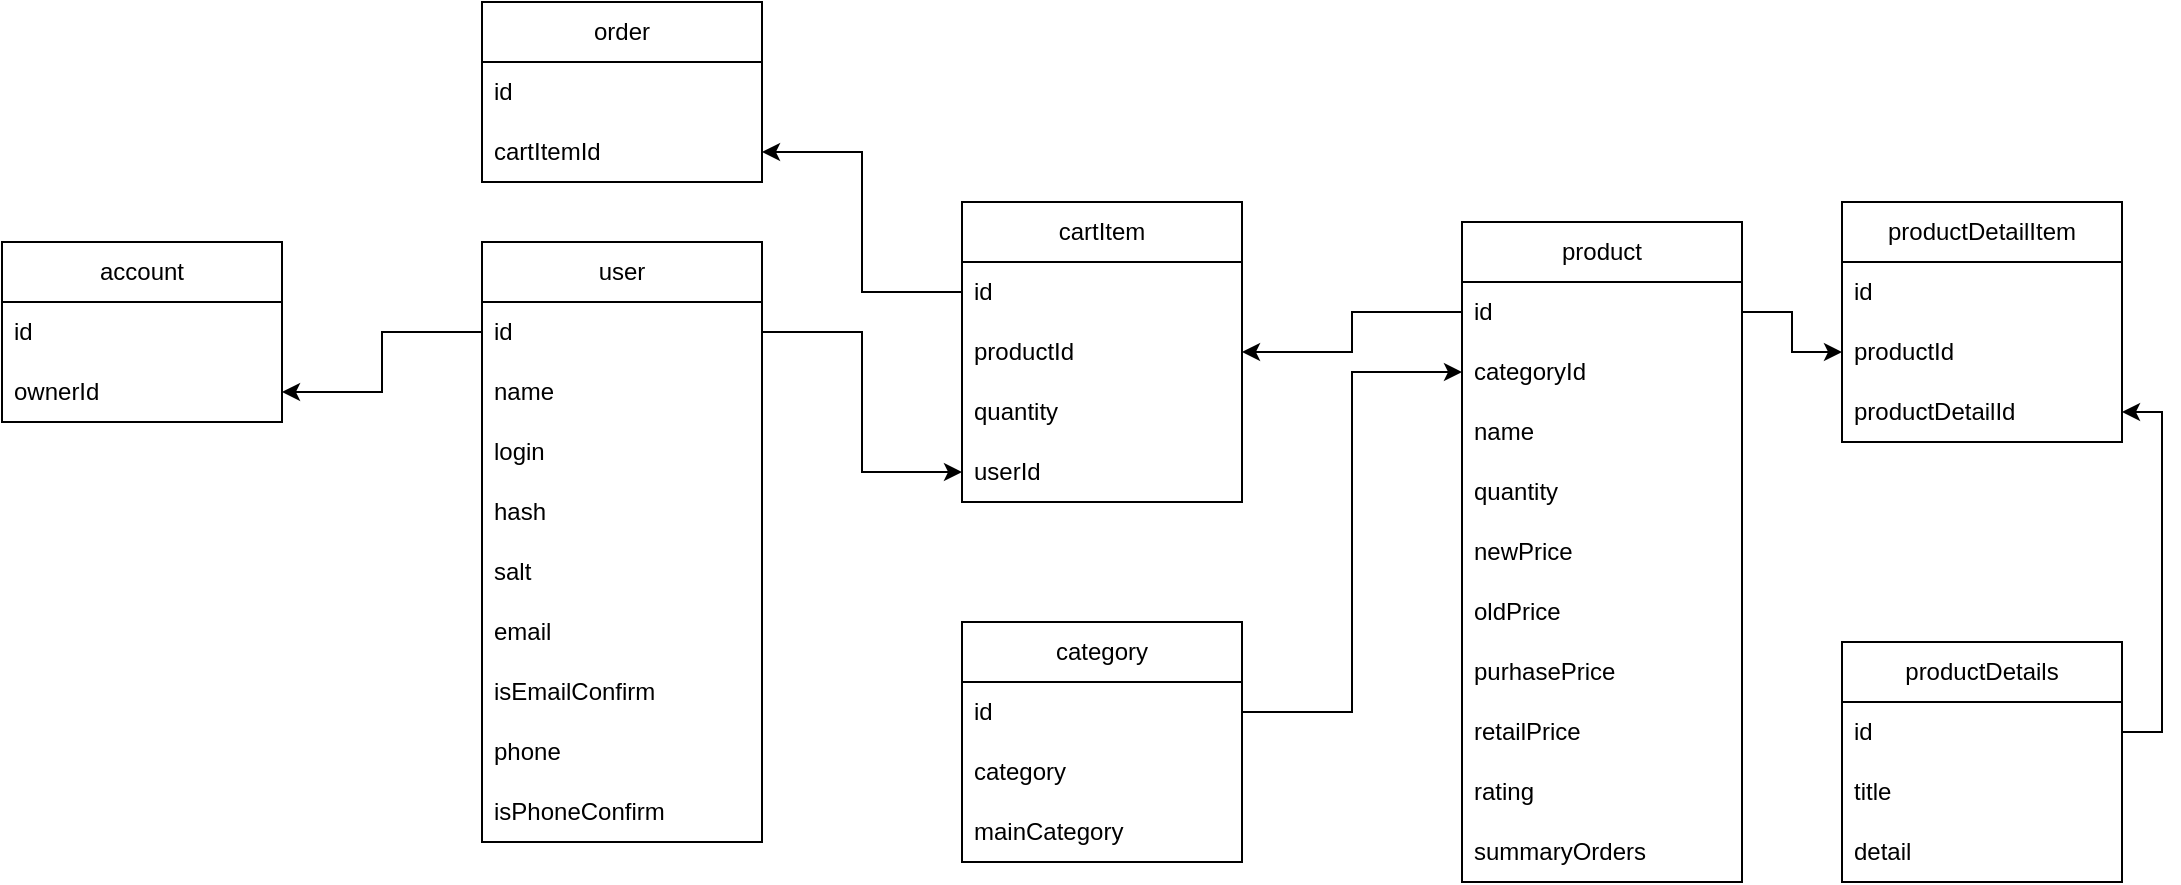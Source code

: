 <mxfile version="23.1.1" type="github">
  <diagram name="Страница — 1" id="G4xhVnow05ZsofrNweHC">
    <mxGraphModel dx="2231" dy="1407" grid="1" gridSize="10" guides="1" tooltips="1" connect="1" arrows="1" fold="1" page="1" pageScale="1" pageWidth="1169" pageHeight="827" math="0" shadow="0">
      <root>
        <mxCell id="0" />
        <mxCell id="1" parent="0" />
        <mxCell id="Ku_C6SEnF8b7OBF4rfpm-1" value="user&lt;br&gt;" style="swimlane;fontStyle=0;childLayout=stackLayout;horizontal=1;startSize=30;horizontalStack=0;resizeParent=1;resizeParentMax=0;resizeLast=0;collapsible=1;marginBottom=0;whiteSpace=wrap;html=1;" parent="1" vertex="1">
          <mxGeometry x="130" y="80" width="140" height="300" as="geometry" />
        </mxCell>
        <mxCell id="Ku_C6SEnF8b7OBF4rfpm-10" value="id" style="text;strokeColor=none;fillColor=none;align=left;verticalAlign=middle;spacingLeft=4;spacingRight=4;overflow=hidden;points=[[0,0.5],[1,0.5]];portConstraint=eastwest;rotatable=0;whiteSpace=wrap;html=1;" parent="Ku_C6SEnF8b7OBF4rfpm-1" vertex="1">
          <mxGeometry y="30" width="140" height="30" as="geometry" />
        </mxCell>
        <mxCell id="Ku_C6SEnF8b7OBF4rfpm-2" value="name" style="text;strokeColor=none;fillColor=none;align=left;verticalAlign=middle;spacingLeft=4;spacingRight=4;overflow=hidden;points=[[0,0.5],[1,0.5]];portConstraint=eastwest;rotatable=0;whiteSpace=wrap;html=1;" parent="Ku_C6SEnF8b7OBF4rfpm-1" vertex="1">
          <mxGeometry y="60" width="140" height="30" as="geometry" />
        </mxCell>
        <mxCell id="Ku_C6SEnF8b7OBF4rfpm-5" value="login" style="text;strokeColor=none;fillColor=none;align=left;verticalAlign=middle;spacingLeft=4;spacingRight=4;overflow=hidden;points=[[0,0.5],[1,0.5]];portConstraint=eastwest;rotatable=0;whiteSpace=wrap;html=1;" parent="Ku_C6SEnF8b7OBF4rfpm-1" vertex="1">
          <mxGeometry y="90" width="140" height="30" as="geometry" />
        </mxCell>
        <mxCell id="Ku_C6SEnF8b7OBF4rfpm-6" value="hash" style="text;strokeColor=none;fillColor=none;align=left;verticalAlign=middle;spacingLeft=4;spacingRight=4;overflow=hidden;points=[[0,0.5],[1,0.5]];portConstraint=eastwest;rotatable=0;whiteSpace=wrap;html=1;" parent="Ku_C6SEnF8b7OBF4rfpm-1" vertex="1">
          <mxGeometry y="120" width="140" height="30" as="geometry" />
        </mxCell>
        <mxCell id="Ku_C6SEnF8b7OBF4rfpm-70" value="salt" style="text;strokeColor=none;fillColor=none;align=left;verticalAlign=middle;spacingLeft=4;spacingRight=4;overflow=hidden;points=[[0,0.5],[1,0.5]];portConstraint=eastwest;rotatable=0;whiteSpace=wrap;html=1;" parent="Ku_C6SEnF8b7OBF4rfpm-1" vertex="1">
          <mxGeometry y="150" width="140" height="30" as="geometry" />
        </mxCell>
        <mxCell id="Ku_C6SEnF8b7OBF4rfpm-8" value="email" style="text;strokeColor=none;fillColor=none;align=left;verticalAlign=middle;spacingLeft=4;spacingRight=4;overflow=hidden;points=[[0,0.5],[1,0.5]];portConstraint=eastwest;rotatable=0;whiteSpace=wrap;html=1;" parent="Ku_C6SEnF8b7OBF4rfpm-1" vertex="1">
          <mxGeometry y="180" width="140" height="30" as="geometry" />
        </mxCell>
        <mxCell id="Ku_C6SEnF8b7OBF4rfpm-38" value="isEmailConfirm" style="text;strokeColor=none;fillColor=none;align=left;verticalAlign=middle;spacingLeft=4;spacingRight=4;overflow=hidden;points=[[0,0.5],[1,0.5]];portConstraint=eastwest;rotatable=0;whiteSpace=wrap;html=1;" parent="Ku_C6SEnF8b7OBF4rfpm-1" vertex="1">
          <mxGeometry y="210" width="140" height="30" as="geometry" />
        </mxCell>
        <mxCell id="Ku_C6SEnF8b7OBF4rfpm-39" value="phone" style="text;strokeColor=none;fillColor=none;align=left;verticalAlign=middle;spacingLeft=4;spacingRight=4;overflow=hidden;points=[[0,0.5],[1,0.5]];portConstraint=eastwest;rotatable=0;whiteSpace=wrap;html=1;" parent="Ku_C6SEnF8b7OBF4rfpm-1" vertex="1">
          <mxGeometry y="240" width="140" height="30" as="geometry" />
        </mxCell>
        <mxCell id="Ku_C6SEnF8b7OBF4rfpm-40" value="isPhoneConfirm" style="text;strokeColor=none;fillColor=none;align=left;verticalAlign=middle;spacingLeft=4;spacingRight=4;overflow=hidden;points=[[0,0.5],[1,0.5]];portConstraint=eastwest;rotatable=0;whiteSpace=wrap;html=1;" parent="Ku_C6SEnF8b7OBF4rfpm-1" vertex="1">
          <mxGeometry y="270" width="140" height="30" as="geometry" />
        </mxCell>
        <mxCell id="Ku_C6SEnF8b7OBF4rfpm-12" value="cartItem" style="swimlane;fontStyle=0;childLayout=stackLayout;horizontal=1;startSize=30;horizontalStack=0;resizeParent=1;resizeParentMax=0;resizeLast=0;collapsible=1;marginBottom=0;whiteSpace=wrap;html=1;" parent="1" vertex="1">
          <mxGeometry x="370" y="60" width="140" height="150" as="geometry" />
        </mxCell>
        <mxCell id="Ku_C6SEnF8b7OBF4rfpm-13" value="id" style="text;strokeColor=none;fillColor=none;align=left;verticalAlign=middle;spacingLeft=4;spacingRight=4;overflow=hidden;points=[[0,0.5],[1,0.5]];portConstraint=eastwest;rotatable=0;whiteSpace=wrap;html=1;" parent="Ku_C6SEnF8b7OBF4rfpm-12" vertex="1">
          <mxGeometry y="30" width="140" height="30" as="geometry" />
        </mxCell>
        <mxCell id="Ku_C6SEnF8b7OBF4rfpm-14" value="productId" style="text;strokeColor=none;fillColor=none;align=left;verticalAlign=middle;spacingLeft=4;spacingRight=4;overflow=hidden;points=[[0,0.5],[1,0.5]];portConstraint=eastwest;rotatable=0;whiteSpace=wrap;html=1;" parent="Ku_C6SEnF8b7OBF4rfpm-12" vertex="1">
          <mxGeometry y="60" width="140" height="30" as="geometry" />
        </mxCell>
        <mxCell id="Ku_C6SEnF8b7OBF4rfpm-15" value="quantity" style="text;strokeColor=none;fillColor=none;align=left;verticalAlign=middle;spacingLeft=4;spacingRight=4;overflow=hidden;points=[[0,0.5],[1,0.5]];portConstraint=eastwest;rotatable=0;whiteSpace=wrap;html=1;" parent="Ku_C6SEnF8b7OBF4rfpm-12" vertex="1">
          <mxGeometry y="90" width="140" height="30" as="geometry" />
        </mxCell>
        <mxCell id="Ku_C6SEnF8b7OBF4rfpm-19" value="userId" style="text;strokeColor=none;fillColor=none;align=left;verticalAlign=middle;spacingLeft=4;spacingRight=4;overflow=hidden;points=[[0,0.5],[1,0.5]];portConstraint=eastwest;rotatable=0;whiteSpace=wrap;html=1;" parent="Ku_C6SEnF8b7OBF4rfpm-12" vertex="1">
          <mxGeometry y="120" width="140" height="30" as="geometry" />
        </mxCell>
        <mxCell id="Ku_C6SEnF8b7OBF4rfpm-24" value="product" style="swimlane;fontStyle=0;childLayout=stackLayout;horizontal=1;startSize=30;horizontalStack=0;resizeParent=1;resizeParentMax=0;resizeLast=0;collapsible=1;marginBottom=0;whiteSpace=wrap;html=1;" parent="1" vertex="1">
          <mxGeometry x="620" y="70" width="140" height="330" as="geometry" />
        </mxCell>
        <mxCell id="Ku_C6SEnF8b7OBF4rfpm-25" value="id" style="text;strokeColor=none;fillColor=none;align=left;verticalAlign=middle;spacingLeft=4;spacingRight=4;overflow=hidden;points=[[0,0.5],[1,0.5]];portConstraint=eastwest;rotatable=0;whiteSpace=wrap;html=1;" parent="Ku_C6SEnF8b7OBF4rfpm-24" vertex="1">
          <mxGeometry y="30" width="140" height="30" as="geometry" />
        </mxCell>
        <mxCell id="Ku_C6SEnF8b7OBF4rfpm-28" value="categoryId" style="text;strokeColor=none;fillColor=none;align=left;verticalAlign=middle;spacingLeft=4;spacingRight=4;overflow=hidden;points=[[0,0.5],[1,0.5]];portConstraint=eastwest;rotatable=0;whiteSpace=wrap;html=1;" parent="Ku_C6SEnF8b7OBF4rfpm-24" vertex="1">
          <mxGeometry y="60" width="140" height="30" as="geometry" />
        </mxCell>
        <mxCell id="Ku_C6SEnF8b7OBF4rfpm-29" value="name" style="text;strokeColor=none;fillColor=none;align=left;verticalAlign=middle;spacingLeft=4;spacingRight=4;overflow=hidden;points=[[0,0.5],[1,0.5]];portConstraint=eastwest;rotatable=0;whiteSpace=wrap;html=1;" parent="Ku_C6SEnF8b7OBF4rfpm-24" vertex="1">
          <mxGeometry y="90" width="140" height="30" as="geometry" />
        </mxCell>
        <mxCell id="Ku_C6SEnF8b7OBF4rfpm-30" value="quantity" style="text;strokeColor=none;fillColor=none;align=left;verticalAlign=middle;spacingLeft=4;spacingRight=4;overflow=hidden;points=[[0,0.5],[1,0.5]];portConstraint=eastwest;rotatable=0;whiteSpace=wrap;html=1;" parent="Ku_C6SEnF8b7OBF4rfpm-24" vertex="1">
          <mxGeometry y="120" width="140" height="30" as="geometry" />
        </mxCell>
        <mxCell id="Ku_C6SEnF8b7OBF4rfpm-31" value="newPrice" style="text;strokeColor=none;fillColor=none;align=left;verticalAlign=middle;spacingLeft=4;spacingRight=4;overflow=hidden;points=[[0,0.5],[1,0.5]];portConstraint=eastwest;rotatable=0;whiteSpace=wrap;html=1;" parent="Ku_C6SEnF8b7OBF4rfpm-24" vertex="1">
          <mxGeometry y="150" width="140" height="30" as="geometry" />
        </mxCell>
        <mxCell id="Ku_C6SEnF8b7OBF4rfpm-33" value="oldPrice" style="text;strokeColor=none;fillColor=none;align=left;verticalAlign=middle;spacingLeft=4;spacingRight=4;overflow=hidden;points=[[0,0.5],[1,0.5]];portConstraint=eastwest;rotatable=0;whiteSpace=wrap;html=1;" parent="Ku_C6SEnF8b7OBF4rfpm-24" vertex="1">
          <mxGeometry y="180" width="140" height="30" as="geometry" />
        </mxCell>
        <mxCell id="Ku_C6SEnF8b7OBF4rfpm-34" value="purhasePrice" style="text;strokeColor=none;fillColor=none;align=left;verticalAlign=middle;spacingLeft=4;spacingRight=4;overflow=hidden;points=[[0,0.5],[1,0.5]];portConstraint=eastwest;rotatable=0;whiteSpace=wrap;html=1;" parent="Ku_C6SEnF8b7OBF4rfpm-24" vertex="1">
          <mxGeometry y="210" width="140" height="30" as="geometry" />
        </mxCell>
        <mxCell id="Ku_C6SEnF8b7OBF4rfpm-35" value="retailPrice" style="text;strokeColor=none;fillColor=none;align=left;verticalAlign=middle;spacingLeft=4;spacingRight=4;overflow=hidden;points=[[0,0.5],[1,0.5]];portConstraint=eastwest;rotatable=0;whiteSpace=wrap;html=1;" parent="Ku_C6SEnF8b7OBF4rfpm-24" vertex="1">
          <mxGeometry y="240" width="140" height="30" as="geometry" />
        </mxCell>
        <mxCell id="Ku_C6SEnF8b7OBF4rfpm-62" value="rating" style="text;strokeColor=none;fillColor=none;align=left;verticalAlign=middle;spacingLeft=4;spacingRight=4;overflow=hidden;points=[[0,0.5],[1,0.5]];portConstraint=eastwest;rotatable=0;whiteSpace=wrap;html=1;" parent="Ku_C6SEnF8b7OBF4rfpm-24" vertex="1">
          <mxGeometry y="270" width="140" height="30" as="geometry" />
        </mxCell>
        <mxCell id="Ku_C6SEnF8b7OBF4rfpm-63" value="summaryOrders" style="text;strokeColor=none;fillColor=none;align=left;verticalAlign=middle;spacingLeft=4;spacingRight=4;overflow=hidden;points=[[0,0.5],[1,0.5]];portConstraint=eastwest;rotatable=0;whiteSpace=wrap;html=1;" parent="Ku_C6SEnF8b7OBF4rfpm-24" vertex="1">
          <mxGeometry y="300" width="140" height="30" as="geometry" />
        </mxCell>
        <mxCell id="Ku_C6SEnF8b7OBF4rfpm-36" style="edgeStyle=orthogonalEdgeStyle;rounded=0;orthogonalLoop=1;jettySize=auto;html=1;entryX=1;entryY=0.5;entryDx=0;entryDy=0;" parent="1" source="Ku_C6SEnF8b7OBF4rfpm-25" target="Ku_C6SEnF8b7OBF4rfpm-14" edge="1">
          <mxGeometry relative="1" as="geometry" />
        </mxCell>
        <mxCell id="Ku_C6SEnF8b7OBF4rfpm-37" style="edgeStyle=orthogonalEdgeStyle;rounded=0;orthogonalLoop=1;jettySize=auto;html=1;entryX=0;entryY=0.5;entryDx=0;entryDy=0;" parent="1" source="Ku_C6SEnF8b7OBF4rfpm-10" target="Ku_C6SEnF8b7OBF4rfpm-19" edge="1">
          <mxGeometry relative="1" as="geometry" />
        </mxCell>
        <mxCell id="Ku_C6SEnF8b7OBF4rfpm-42" value="order" style="swimlane;fontStyle=0;childLayout=stackLayout;horizontal=1;startSize=30;horizontalStack=0;resizeParent=1;resizeParentMax=0;resizeLast=0;collapsible=1;marginBottom=0;whiteSpace=wrap;html=1;" parent="1" vertex="1">
          <mxGeometry x="130" y="-40" width="140" height="90" as="geometry" />
        </mxCell>
        <mxCell id="Ku_C6SEnF8b7OBF4rfpm-43" value="id" style="text;strokeColor=none;fillColor=none;align=left;verticalAlign=middle;spacingLeft=4;spacingRight=4;overflow=hidden;points=[[0,0.5],[1,0.5]];portConstraint=eastwest;rotatable=0;whiteSpace=wrap;html=1;" parent="Ku_C6SEnF8b7OBF4rfpm-42" vertex="1">
          <mxGeometry y="30" width="140" height="30" as="geometry" />
        </mxCell>
        <mxCell id="Ku_C6SEnF8b7OBF4rfpm-46" value="cartItemId" style="text;strokeColor=none;fillColor=none;align=left;verticalAlign=middle;spacingLeft=4;spacingRight=4;overflow=hidden;points=[[0,0.5],[1,0.5]];portConstraint=eastwest;rotatable=0;whiteSpace=wrap;html=1;" parent="Ku_C6SEnF8b7OBF4rfpm-42" vertex="1">
          <mxGeometry y="60" width="140" height="30" as="geometry" />
        </mxCell>
        <mxCell id="Ku_C6SEnF8b7OBF4rfpm-47" style="edgeStyle=orthogonalEdgeStyle;rounded=0;orthogonalLoop=1;jettySize=auto;html=1;entryX=1;entryY=0.5;entryDx=0;entryDy=0;" parent="1" source="Ku_C6SEnF8b7OBF4rfpm-13" target="Ku_C6SEnF8b7OBF4rfpm-46" edge="1">
          <mxGeometry relative="1" as="geometry" />
        </mxCell>
        <mxCell id="Ku_C6SEnF8b7OBF4rfpm-48" value="productDetails" style="swimlane;fontStyle=0;childLayout=stackLayout;horizontal=1;startSize=30;horizontalStack=0;resizeParent=1;resizeParentMax=0;resizeLast=0;collapsible=1;marginBottom=0;whiteSpace=wrap;html=1;" parent="1" vertex="1">
          <mxGeometry x="810" y="280" width="140" height="120" as="geometry" />
        </mxCell>
        <mxCell id="Ku_C6SEnF8b7OBF4rfpm-49" value="id" style="text;strokeColor=none;fillColor=none;align=left;verticalAlign=middle;spacingLeft=4;spacingRight=4;overflow=hidden;points=[[0,0.5],[1,0.5]];portConstraint=eastwest;rotatable=0;whiteSpace=wrap;html=1;" parent="Ku_C6SEnF8b7OBF4rfpm-48" vertex="1">
          <mxGeometry y="30" width="140" height="30" as="geometry" />
        </mxCell>
        <mxCell id="Ku_C6SEnF8b7OBF4rfpm-52" value="title" style="text;strokeColor=none;fillColor=none;align=left;verticalAlign=middle;spacingLeft=4;spacingRight=4;overflow=hidden;points=[[0,0.5],[1,0.5]];portConstraint=eastwest;rotatable=0;whiteSpace=wrap;html=1;" parent="Ku_C6SEnF8b7OBF4rfpm-48" vertex="1">
          <mxGeometry y="60" width="140" height="30" as="geometry" />
        </mxCell>
        <mxCell id="Ku_C6SEnF8b7OBF4rfpm-61" value="detail" style="text;strokeColor=none;fillColor=none;align=left;verticalAlign=middle;spacingLeft=4;spacingRight=4;overflow=hidden;points=[[0,0.5],[1,0.5]];portConstraint=eastwest;rotatable=0;whiteSpace=wrap;html=1;" parent="Ku_C6SEnF8b7OBF4rfpm-48" vertex="1">
          <mxGeometry y="90" width="140" height="30" as="geometry" />
        </mxCell>
        <mxCell id="Ku_C6SEnF8b7OBF4rfpm-53" value="productDetailItem" style="swimlane;fontStyle=0;childLayout=stackLayout;horizontal=1;startSize=30;horizontalStack=0;resizeParent=1;resizeParentMax=0;resizeLast=0;collapsible=1;marginBottom=0;whiteSpace=wrap;html=1;" parent="1" vertex="1">
          <mxGeometry x="810" y="60" width="140" height="120" as="geometry" />
        </mxCell>
        <mxCell id="Ku_C6SEnF8b7OBF4rfpm-54" value="id" style="text;strokeColor=none;fillColor=none;align=left;verticalAlign=middle;spacingLeft=4;spacingRight=4;overflow=hidden;points=[[0,0.5],[1,0.5]];portConstraint=eastwest;rotatable=0;whiteSpace=wrap;html=1;" parent="Ku_C6SEnF8b7OBF4rfpm-53" vertex="1">
          <mxGeometry y="30" width="140" height="30" as="geometry" />
        </mxCell>
        <mxCell id="Ku_C6SEnF8b7OBF4rfpm-57" value="productId" style="text;strokeColor=none;fillColor=none;align=left;verticalAlign=middle;spacingLeft=4;spacingRight=4;overflow=hidden;points=[[0,0.5],[1,0.5]];portConstraint=eastwest;rotatable=0;whiteSpace=wrap;html=1;" parent="Ku_C6SEnF8b7OBF4rfpm-53" vertex="1">
          <mxGeometry y="60" width="140" height="30" as="geometry" />
        </mxCell>
        <mxCell id="Ku_C6SEnF8b7OBF4rfpm-58" value="productDetailId" style="text;strokeColor=none;fillColor=none;align=left;verticalAlign=middle;spacingLeft=4;spacingRight=4;overflow=hidden;points=[[0,0.5],[1,0.5]];portConstraint=eastwest;rotatable=0;whiteSpace=wrap;html=1;" parent="Ku_C6SEnF8b7OBF4rfpm-53" vertex="1">
          <mxGeometry y="90" width="140" height="30" as="geometry" />
        </mxCell>
        <mxCell id="Ku_C6SEnF8b7OBF4rfpm-59" style="edgeStyle=orthogonalEdgeStyle;rounded=0;orthogonalLoop=1;jettySize=auto;html=1;entryX=0;entryY=0.5;entryDx=0;entryDy=0;" parent="1" source="Ku_C6SEnF8b7OBF4rfpm-25" target="Ku_C6SEnF8b7OBF4rfpm-57" edge="1">
          <mxGeometry relative="1" as="geometry" />
        </mxCell>
        <mxCell id="Ku_C6SEnF8b7OBF4rfpm-60" style="edgeStyle=orthogonalEdgeStyle;rounded=0;orthogonalLoop=1;jettySize=auto;html=1;entryX=1;entryY=0.5;entryDx=0;entryDy=0;exitX=1;exitY=0.5;exitDx=0;exitDy=0;" parent="1" source="Ku_C6SEnF8b7OBF4rfpm-49" target="Ku_C6SEnF8b7OBF4rfpm-58" edge="1">
          <mxGeometry relative="1" as="geometry" />
        </mxCell>
        <mxCell id="Ku_C6SEnF8b7OBF4rfpm-64" value="category" style="swimlane;fontStyle=0;childLayout=stackLayout;horizontal=1;startSize=30;horizontalStack=0;resizeParent=1;resizeParentMax=0;resizeLast=0;collapsible=1;marginBottom=0;whiteSpace=wrap;html=1;" parent="1" vertex="1">
          <mxGeometry x="370" y="270" width="140" height="120" as="geometry" />
        </mxCell>
        <mxCell id="Ku_C6SEnF8b7OBF4rfpm-65" value="id" style="text;strokeColor=none;fillColor=none;align=left;verticalAlign=middle;spacingLeft=4;spacingRight=4;overflow=hidden;points=[[0,0.5],[1,0.5]];portConstraint=eastwest;rotatable=0;whiteSpace=wrap;html=1;" parent="Ku_C6SEnF8b7OBF4rfpm-64" vertex="1">
          <mxGeometry y="30" width="140" height="30" as="geometry" />
        </mxCell>
        <mxCell id="Ku_C6SEnF8b7OBF4rfpm-68" value="category" style="text;strokeColor=none;fillColor=none;align=left;verticalAlign=middle;spacingLeft=4;spacingRight=4;overflow=hidden;points=[[0,0.5],[1,0.5]];portConstraint=eastwest;rotatable=0;whiteSpace=wrap;html=1;" parent="Ku_C6SEnF8b7OBF4rfpm-64" vertex="1">
          <mxGeometry y="60" width="140" height="30" as="geometry" />
        </mxCell>
        <mxCell id="Ku_C6SEnF8b7OBF4rfpm-66" value="mainCategory" style="text;strokeColor=none;fillColor=none;align=left;verticalAlign=middle;spacingLeft=4;spacingRight=4;overflow=hidden;points=[[0,0.5],[1,0.5]];portConstraint=eastwest;rotatable=0;whiteSpace=wrap;html=1;" parent="Ku_C6SEnF8b7OBF4rfpm-64" vertex="1">
          <mxGeometry y="90" width="140" height="30" as="geometry" />
        </mxCell>
        <mxCell id="Ku_C6SEnF8b7OBF4rfpm-69" style="edgeStyle=orthogonalEdgeStyle;rounded=0;orthogonalLoop=1;jettySize=auto;html=1;entryX=0;entryY=0.5;entryDx=0;entryDy=0;" parent="1" source="Ku_C6SEnF8b7OBF4rfpm-65" target="Ku_C6SEnF8b7OBF4rfpm-28" edge="1">
          <mxGeometry relative="1" as="geometry" />
        </mxCell>
        <mxCell id="nEfOT_Fdl11xNS9fwzsW-1" value="account" style="swimlane;fontStyle=0;childLayout=stackLayout;horizontal=1;startSize=30;horizontalStack=0;resizeParent=1;resizeParentMax=0;resizeLast=0;collapsible=1;marginBottom=0;whiteSpace=wrap;html=1;" vertex="1" parent="1">
          <mxGeometry x="-110" y="80" width="140" height="90" as="geometry" />
        </mxCell>
        <mxCell id="nEfOT_Fdl11xNS9fwzsW-2" value="id" style="text;strokeColor=none;fillColor=none;align=left;verticalAlign=middle;spacingLeft=4;spacingRight=4;overflow=hidden;points=[[0,0.5],[1,0.5]];portConstraint=eastwest;rotatable=0;whiteSpace=wrap;html=1;" vertex="1" parent="nEfOT_Fdl11xNS9fwzsW-1">
          <mxGeometry y="30" width="140" height="30" as="geometry" />
        </mxCell>
        <mxCell id="nEfOT_Fdl11xNS9fwzsW-3" value="ownerId" style="text;strokeColor=none;fillColor=none;align=left;verticalAlign=middle;spacingLeft=4;spacingRight=4;overflow=hidden;points=[[0,0.5],[1,0.5]];portConstraint=eastwest;rotatable=0;whiteSpace=wrap;html=1;" vertex="1" parent="nEfOT_Fdl11xNS9fwzsW-1">
          <mxGeometry y="60" width="140" height="30" as="geometry" />
        </mxCell>
        <mxCell id="nEfOT_Fdl11xNS9fwzsW-6" style="edgeStyle=orthogonalEdgeStyle;rounded=0;orthogonalLoop=1;jettySize=auto;html=1;entryX=1;entryY=0.5;entryDx=0;entryDy=0;" edge="1" parent="1" source="Ku_C6SEnF8b7OBF4rfpm-10" target="nEfOT_Fdl11xNS9fwzsW-3">
          <mxGeometry relative="1" as="geometry" />
        </mxCell>
      </root>
    </mxGraphModel>
  </diagram>
</mxfile>
